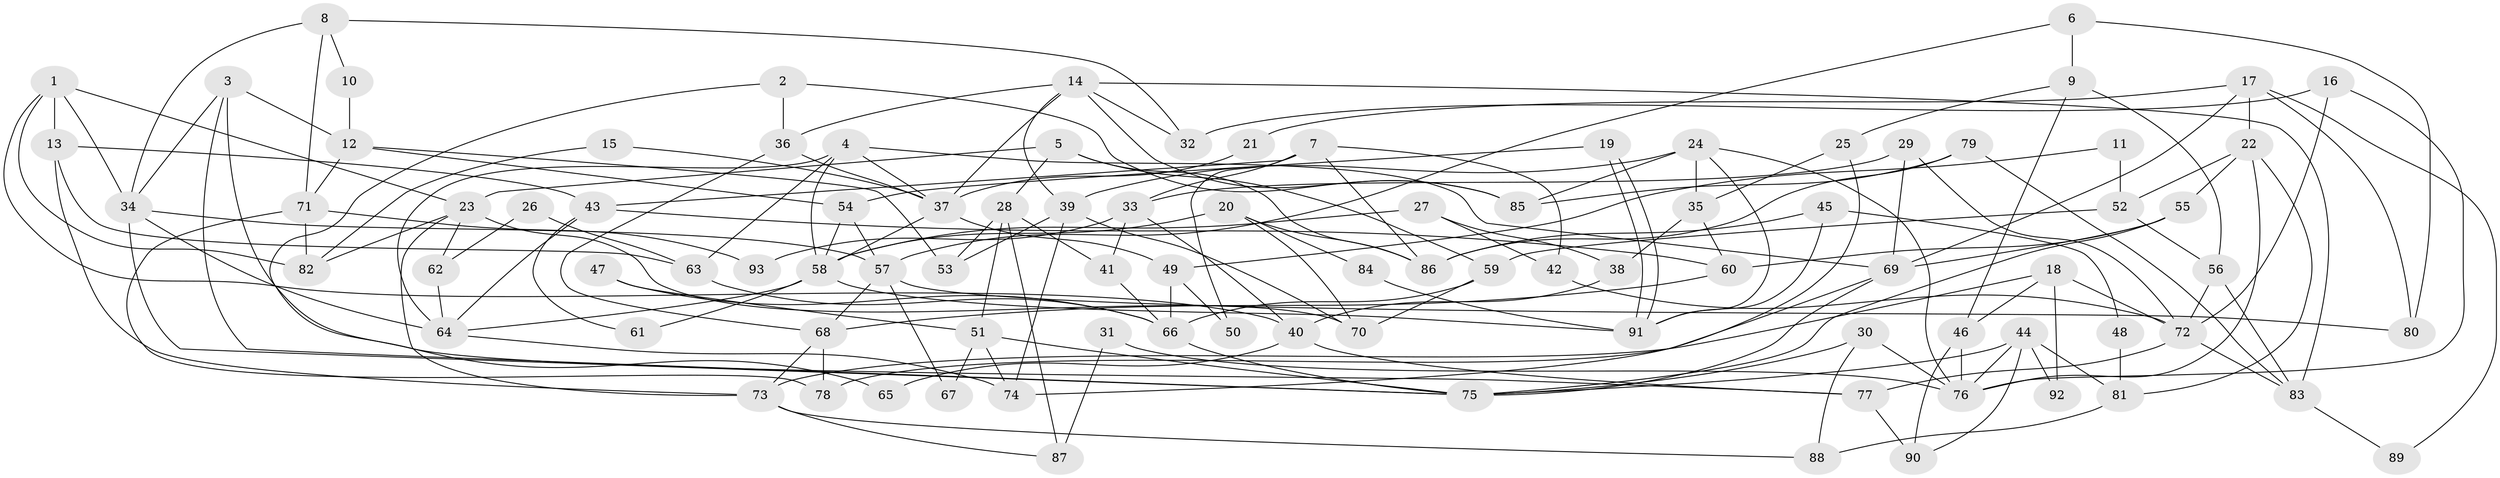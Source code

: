 // Generated by graph-tools (version 1.1) at 2025/26/03/09/25 03:26:21]
// undirected, 93 vertices, 186 edges
graph export_dot {
graph [start="1"]
  node [color=gray90,style=filled];
  1;
  2;
  3;
  4;
  5;
  6;
  7;
  8;
  9;
  10;
  11;
  12;
  13;
  14;
  15;
  16;
  17;
  18;
  19;
  20;
  21;
  22;
  23;
  24;
  25;
  26;
  27;
  28;
  29;
  30;
  31;
  32;
  33;
  34;
  35;
  36;
  37;
  38;
  39;
  40;
  41;
  42;
  43;
  44;
  45;
  46;
  47;
  48;
  49;
  50;
  51;
  52;
  53;
  54;
  55;
  56;
  57;
  58;
  59;
  60;
  61;
  62;
  63;
  64;
  65;
  66;
  67;
  68;
  69;
  70;
  71;
  72;
  73;
  74;
  75;
  76;
  77;
  78;
  79;
  80;
  81;
  82;
  83;
  84;
  85;
  86;
  87;
  88;
  89;
  90;
  91;
  92;
  93;
  1 -- 82;
  1 -- 34;
  1 -- 13;
  1 -- 23;
  1 -- 40;
  2 -- 85;
  2 -- 36;
  2 -- 65;
  3 -- 34;
  3 -- 77;
  3 -- 12;
  3 -- 75;
  4 -- 37;
  4 -- 69;
  4 -- 58;
  4 -- 63;
  4 -- 64;
  5 -- 23;
  5 -- 28;
  5 -- 59;
  5 -- 86;
  6 -- 9;
  6 -- 57;
  6 -- 80;
  7 -- 86;
  7 -- 43;
  7 -- 33;
  7 -- 42;
  7 -- 50;
  8 -- 34;
  8 -- 71;
  8 -- 10;
  8 -- 32;
  9 -- 25;
  9 -- 56;
  9 -- 46;
  10 -- 12;
  11 -- 52;
  11 -- 49;
  12 -- 53;
  12 -- 54;
  12 -- 71;
  13 -- 73;
  13 -- 43;
  13 -- 63;
  14 -- 37;
  14 -- 32;
  14 -- 36;
  14 -- 39;
  14 -- 83;
  14 -- 85;
  15 -- 37;
  15 -- 82;
  16 -- 76;
  16 -- 72;
  16 -- 32;
  17 -- 69;
  17 -- 80;
  17 -- 21;
  17 -- 22;
  17 -- 89;
  18 -- 46;
  18 -- 72;
  18 -- 73;
  18 -- 92;
  19 -- 91;
  19 -- 91;
  19 -- 54;
  20 -- 70;
  20 -- 58;
  20 -- 84;
  20 -- 86;
  21 -- 37;
  22 -- 81;
  22 -- 52;
  22 -- 55;
  22 -- 76;
  23 -- 73;
  23 -- 62;
  23 -- 70;
  23 -- 82;
  24 -- 35;
  24 -- 85;
  24 -- 39;
  24 -- 76;
  24 -- 91;
  25 -- 35;
  25 -- 74;
  26 -- 63;
  26 -- 62;
  27 -- 58;
  27 -- 42;
  27 -- 38;
  28 -- 41;
  28 -- 51;
  28 -- 53;
  28 -- 87;
  29 -- 72;
  29 -- 69;
  29 -- 33;
  30 -- 76;
  30 -- 75;
  30 -- 88;
  31 -- 87;
  31 -- 76;
  33 -- 40;
  33 -- 41;
  33 -- 93;
  34 -- 64;
  34 -- 75;
  34 -- 57;
  35 -- 60;
  35 -- 38;
  36 -- 68;
  36 -- 37;
  37 -- 58;
  37 -- 49;
  38 -- 40;
  39 -- 53;
  39 -- 70;
  39 -- 74;
  40 -- 65;
  40 -- 77;
  41 -- 66;
  42 -- 72;
  43 -- 64;
  43 -- 60;
  43 -- 61;
  44 -- 75;
  44 -- 76;
  44 -- 81;
  44 -- 90;
  44 -- 92;
  45 -- 86;
  45 -- 91;
  45 -- 48;
  46 -- 76;
  46 -- 90;
  47 -- 51;
  47 -- 66;
  48 -- 81;
  49 -- 66;
  49 -- 50;
  51 -- 74;
  51 -- 75;
  51 -- 67;
  52 -- 59;
  52 -- 56;
  54 -- 58;
  54 -- 57;
  55 -- 75;
  55 -- 60;
  55 -- 69;
  56 -- 83;
  56 -- 72;
  57 -- 67;
  57 -- 68;
  57 -- 80;
  58 -- 91;
  58 -- 61;
  58 -- 64;
  59 -- 70;
  59 -- 66;
  60 -- 68;
  62 -- 64;
  63 -- 66;
  64 -- 74;
  66 -- 75;
  68 -- 73;
  68 -- 78;
  69 -- 75;
  69 -- 78;
  71 -- 78;
  71 -- 82;
  71 -- 93;
  72 -- 77;
  72 -- 83;
  73 -- 87;
  73 -- 88;
  77 -- 90;
  79 -- 86;
  79 -- 83;
  79 -- 85;
  81 -- 88;
  83 -- 89;
  84 -- 91;
}
